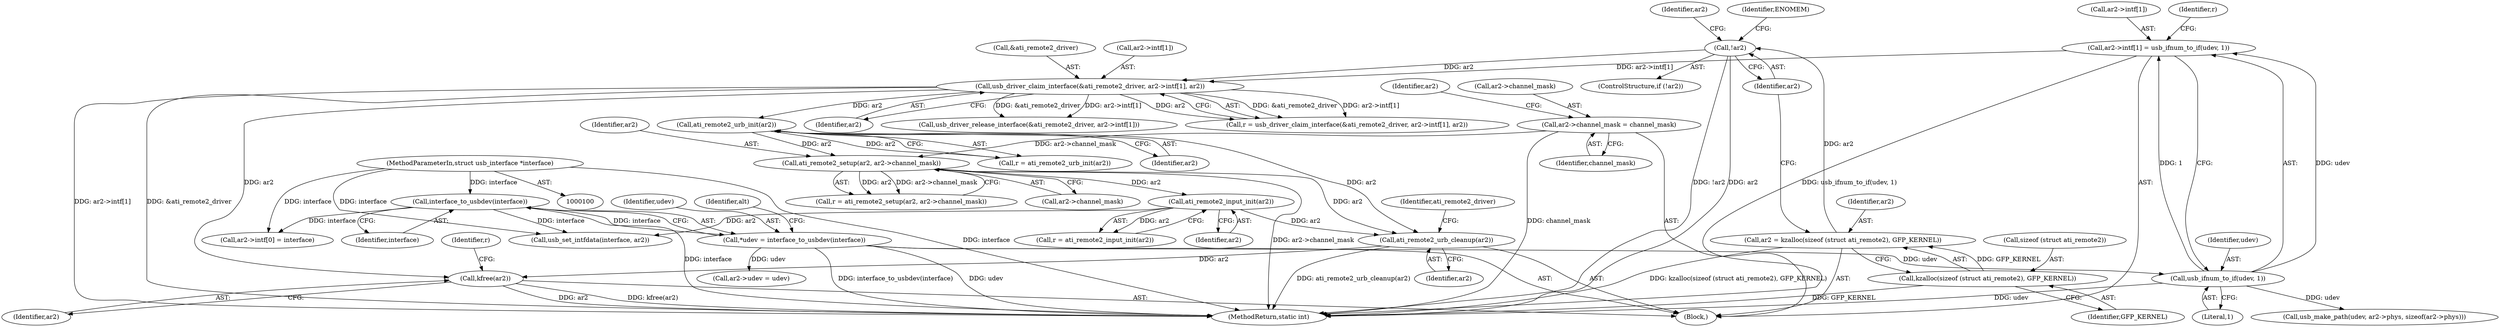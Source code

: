 digraph "1_linux_950336ba3e4a1ffd2ca60d29f6ef386dd2c7351d@API" {
"1000317" [label="(Call,kfree(ar2))"];
"1000306" [label="(Call,ati_remote2_urb_cleanup(ar2))"];
"1000229" [label="(Call,ati_remote2_setup(ar2, ar2->channel_mask))"];
"1000212" [label="(Call,ati_remote2_urb_init(ar2))"];
"1000175" [label="(Call,usb_driver_claim_interface(&ati_remote2_driver, ar2->intf[1], ar2))"];
"1000164" [label="(Call,ar2->intf[1] = usb_ifnum_to_if(udev, 1))"];
"1000170" [label="(Call,usb_ifnum_to_if(udev, 1))"];
"1000105" [label="(Call,*udev = interface_to_usbdev(interface))"];
"1000107" [label="(Call,interface_to_usbdev(interface))"];
"1000101" [label="(MethodParameterIn,struct usb_interface *interface)"];
"1000133" [label="(Call,!ar2)"];
"1000126" [label="(Call,ar2 = kzalloc(sizeof (struct ati_remote2), GFP_KERNEL))"];
"1000128" [label="(Call,kzalloc(sizeof (struct ati_remote2), GFP_KERNEL))"];
"1000217" [label="(Call,ar2->channel_mask = channel_mask)"];
"1000280" [label="(Call,ati_remote2_input_init(ar2))"];
"1000165" [label="(Call,ar2->intf[1])"];
"1000106" [label="(Identifier,udev)"];
"1000140" [label="(Identifier,ar2)"];
"1000281" [label="(Identifier,ar2)"];
"1000231" [label="(Call,ar2->channel_mask)"];
"1000164" [label="(Call,ar2->intf[1] = usb_ifnum_to_if(udev, 1))"];
"1000176" [label="(Call,&ati_remote2_driver)"];
"1000230" [label="(Identifier,ar2)"];
"1000229" [label="(Call,ati_remote2_setup(ar2, ar2->channel_mask))"];
"1000310" [label="(Identifier,ati_remote2_driver)"];
"1000280" [label="(Call,ati_remote2_input_init(ar2))"];
"1000183" [label="(Identifier,ar2)"];
"1000174" [label="(Identifier,r)"];
"1000237" [label="(Call,usb_make_path(udev, ar2->phys, sizeof(ar2->phys)))"];
"1000321" [label="(MethodReturn,static int)"];
"1000227" [label="(Call,r = ati_remote2_setup(ar2, ar2->channel_mask))"];
"1000170" [label="(Call,usb_ifnum_to_if(udev, 1))"];
"1000307" [label="(Identifier,ar2)"];
"1000318" [label="(Identifier,ar2)"];
"1000126" [label="(Call,ar2 = kzalloc(sizeof (struct ati_remote2), GFP_KERNEL))"];
"1000101" [label="(MethodParameterIn,struct usb_interface *interface)"];
"1000218" [label="(Call,ar2->channel_mask)"];
"1000111" [label="(Identifier,alt)"];
"1000173" [label="(Call,r = usb_driver_claim_interface(&ati_remote2_driver, ar2->intf[1], ar2))"];
"1000213" [label="(Identifier,ar2)"];
"1000107" [label="(Call,interface_to_usbdev(interface))"];
"1000108" [label="(Identifier,interface)"];
"1000128" [label="(Call,kzalloc(sizeof (struct ati_remote2), GFP_KERNEL))"];
"1000133" [label="(Call,!ar2)"];
"1000224" [label="(Identifier,ar2)"];
"1000221" [label="(Identifier,channel_mask)"];
"1000103" [label="(Block,)"];
"1000210" [label="(Call,r = ati_remote2_urb_init(ar2))"];
"1000306" [label="(Call,ati_remote2_urb_cleanup(ar2))"];
"1000171" [label="(Identifier,udev)"];
"1000131" [label="(Identifier,GFP_KERNEL)"];
"1000178" [label="(Call,ar2->intf[1])"];
"1000278" [label="(Call,r = ati_remote2_input_init(ar2))"];
"1000138" [label="(Call,ar2->udev = udev)"];
"1000212" [label="(Call,ati_remote2_urb_init(ar2))"];
"1000137" [label="(Identifier,ENOMEM)"];
"1000129" [label="(Call,sizeof (struct ati_remote2))"];
"1000217" [label="(Call,ar2->channel_mask = channel_mask)"];
"1000143" [label="(Call,ar2->intf[0] = interface)"];
"1000308" [label="(Call,usb_driver_release_interface(&ati_remote2_driver, ar2->intf[1]))"];
"1000105" [label="(Call,*udev = interface_to_usbdev(interface))"];
"1000285" [label="(Call,usb_set_intfdata(interface, ar2))"];
"1000134" [label="(Identifier,ar2)"];
"1000132" [label="(ControlStructure,if (!ar2))"];
"1000127" [label="(Identifier,ar2)"];
"1000317" [label="(Call,kfree(ar2))"];
"1000320" [label="(Identifier,r)"];
"1000175" [label="(Call,usb_driver_claim_interface(&ati_remote2_driver, ar2->intf[1], ar2))"];
"1000172" [label="(Literal,1)"];
"1000317" -> "1000103"  [label="AST: "];
"1000317" -> "1000318"  [label="CFG: "];
"1000318" -> "1000317"  [label="AST: "];
"1000320" -> "1000317"  [label="CFG: "];
"1000317" -> "1000321"  [label="DDG: ar2"];
"1000317" -> "1000321"  [label="DDG: kfree(ar2)"];
"1000306" -> "1000317"  [label="DDG: ar2"];
"1000175" -> "1000317"  [label="DDG: ar2"];
"1000306" -> "1000103"  [label="AST: "];
"1000306" -> "1000307"  [label="CFG: "];
"1000307" -> "1000306"  [label="AST: "];
"1000310" -> "1000306"  [label="CFG: "];
"1000306" -> "1000321"  [label="DDG: ati_remote2_urb_cleanup(ar2)"];
"1000229" -> "1000306"  [label="DDG: ar2"];
"1000212" -> "1000306"  [label="DDG: ar2"];
"1000280" -> "1000306"  [label="DDG: ar2"];
"1000229" -> "1000227"  [label="AST: "];
"1000229" -> "1000231"  [label="CFG: "];
"1000230" -> "1000229"  [label="AST: "];
"1000231" -> "1000229"  [label="AST: "];
"1000227" -> "1000229"  [label="CFG: "];
"1000229" -> "1000321"  [label="DDG: ar2->channel_mask"];
"1000229" -> "1000227"  [label="DDG: ar2"];
"1000229" -> "1000227"  [label="DDG: ar2->channel_mask"];
"1000212" -> "1000229"  [label="DDG: ar2"];
"1000217" -> "1000229"  [label="DDG: ar2->channel_mask"];
"1000229" -> "1000280"  [label="DDG: ar2"];
"1000212" -> "1000210"  [label="AST: "];
"1000212" -> "1000213"  [label="CFG: "];
"1000213" -> "1000212"  [label="AST: "];
"1000210" -> "1000212"  [label="CFG: "];
"1000212" -> "1000210"  [label="DDG: ar2"];
"1000175" -> "1000212"  [label="DDG: ar2"];
"1000175" -> "1000173"  [label="AST: "];
"1000175" -> "1000183"  [label="CFG: "];
"1000176" -> "1000175"  [label="AST: "];
"1000178" -> "1000175"  [label="AST: "];
"1000183" -> "1000175"  [label="AST: "];
"1000173" -> "1000175"  [label="CFG: "];
"1000175" -> "1000321"  [label="DDG: ar2->intf[1]"];
"1000175" -> "1000321"  [label="DDG: &ati_remote2_driver"];
"1000175" -> "1000173"  [label="DDG: &ati_remote2_driver"];
"1000175" -> "1000173"  [label="DDG: ar2->intf[1]"];
"1000175" -> "1000173"  [label="DDG: ar2"];
"1000164" -> "1000175"  [label="DDG: ar2->intf[1]"];
"1000133" -> "1000175"  [label="DDG: ar2"];
"1000175" -> "1000308"  [label="DDG: &ati_remote2_driver"];
"1000175" -> "1000308"  [label="DDG: ar2->intf[1]"];
"1000164" -> "1000103"  [label="AST: "];
"1000164" -> "1000170"  [label="CFG: "];
"1000165" -> "1000164"  [label="AST: "];
"1000170" -> "1000164"  [label="AST: "];
"1000174" -> "1000164"  [label="CFG: "];
"1000164" -> "1000321"  [label="DDG: usb_ifnum_to_if(udev, 1)"];
"1000170" -> "1000164"  [label="DDG: udev"];
"1000170" -> "1000164"  [label="DDG: 1"];
"1000170" -> "1000172"  [label="CFG: "];
"1000171" -> "1000170"  [label="AST: "];
"1000172" -> "1000170"  [label="AST: "];
"1000170" -> "1000321"  [label="DDG: udev"];
"1000105" -> "1000170"  [label="DDG: udev"];
"1000170" -> "1000237"  [label="DDG: udev"];
"1000105" -> "1000103"  [label="AST: "];
"1000105" -> "1000107"  [label="CFG: "];
"1000106" -> "1000105"  [label="AST: "];
"1000107" -> "1000105"  [label="AST: "];
"1000111" -> "1000105"  [label="CFG: "];
"1000105" -> "1000321"  [label="DDG: interface_to_usbdev(interface)"];
"1000105" -> "1000321"  [label="DDG: udev"];
"1000107" -> "1000105"  [label="DDG: interface"];
"1000105" -> "1000138"  [label="DDG: udev"];
"1000107" -> "1000108"  [label="CFG: "];
"1000108" -> "1000107"  [label="AST: "];
"1000107" -> "1000321"  [label="DDG: interface"];
"1000101" -> "1000107"  [label="DDG: interface"];
"1000107" -> "1000143"  [label="DDG: interface"];
"1000107" -> "1000285"  [label="DDG: interface"];
"1000101" -> "1000100"  [label="AST: "];
"1000101" -> "1000321"  [label="DDG: interface"];
"1000101" -> "1000143"  [label="DDG: interface"];
"1000101" -> "1000285"  [label="DDG: interface"];
"1000133" -> "1000132"  [label="AST: "];
"1000133" -> "1000134"  [label="CFG: "];
"1000134" -> "1000133"  [label="AST: "];
"1000137" -> "1000133"  [label="CFG: "];
"1000140" -> "1000133"  [label="CFG: "];
"1000133" -> "1000321"  [label="DDG: ar2"];
"1000133" -> "1000321"  [label="DDG: !ar2"];
"1000126" -> "1000133"  [label="DDG: ar2"];
"1000126" -> "1000103"  [label="AST: "];
"1000126" -> "1000128"  [label="CFG: "];
"1000127" -> "1000126"  [label="AST: "];
"1000128" -> "1000126"  [label="AST: "];
"1000134" -> "1000126"  [label="CFG: "];
"1000126" -> "1000321"  [label="DDG: kzalloc(sizeof (struct ati_remote2), GFP_KERNEL)"];
"1000128" -> "1000126"  [label="DDG: GFP_KERNEL"];
"1000128" -> "1000131"  [label="CFG: "];
"1000129" -> "1000128"  [label="AST: "];
"1000131" -> "1000128"  [label="AST: "];
"1000128" -> "1000321"  [label="DDG: GFP_KERNEL"];
"1000217" -> "1000103"  [label="AST: "];
"1000217" -> "1000221"  [label="CFG: "];
"1000218" -> "1000217"  [label="AST: "];
"1000221" -> "1000217"  [label="AST: "];
"1000224" -> "1000217"  [label="CFG: "];
"1000217" -> "1000321"  [label="DDG: channel_mask"];
"1000280" -> "1000278"  [label="AST: "];
"1000280" -> "1000281"  [label="CFG: "];
"1000281" -> "1000280"  [label="AST: "];
"1000278" -> "1000280"  [label="CFG: "];
"1000280" -> "1000278"  [label="DDG: ar2"];
"1000280" -> "1000285"  [label="DDG: ar2"];
}

